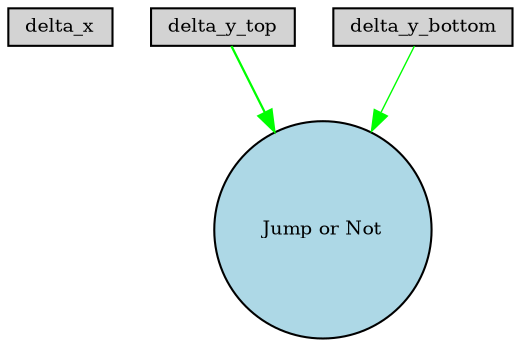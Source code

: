 digraph {
	node [fontsize=9 height=0.2 shape=circle width=0.2]
	delta_x [fillcolor=lightgray shape=box style=filled]
	delta_y_top [fillcolor=lightgray shape=box style=filled]
	delta_y_bottom [fillcolor=lightgray shape=box style=filled]
	"Jump or Not" [fillcolor=lightblue style=filled]
	delta_y_top -> "Jump or Not" [color=green penwidth=1.0868500746902123 style=solid]
	delta_y_bottom -> "Jump or Not" [color=green penwidth=0.6667376016309213 style=solid]
}
